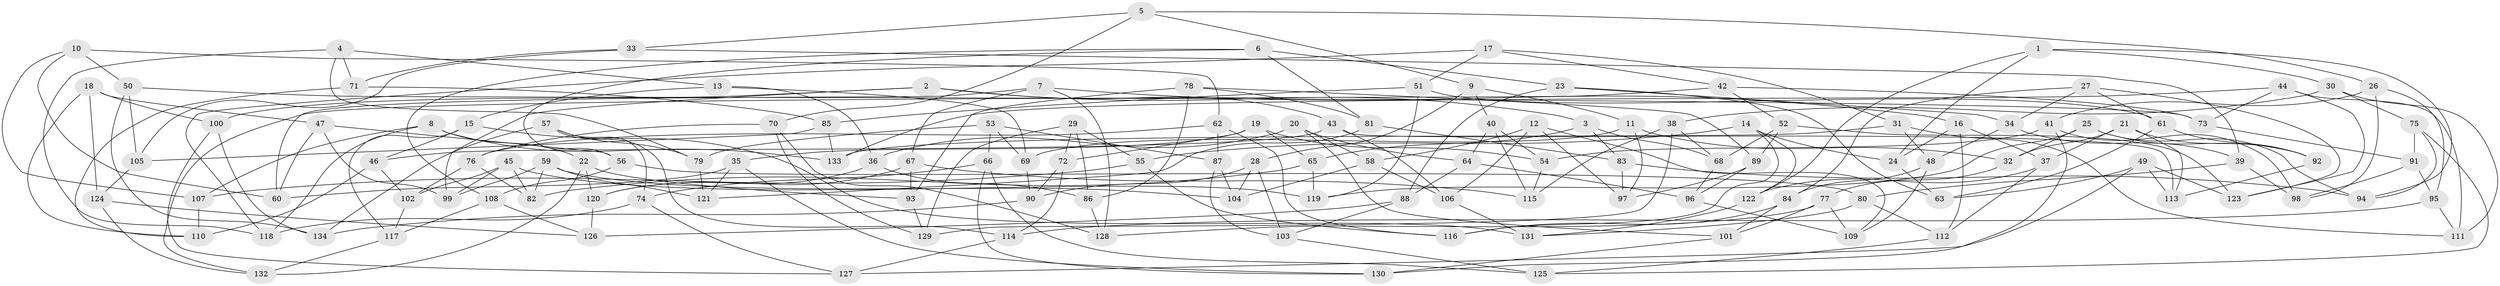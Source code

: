 // coarse degree distribution, {6: 0.07317073170731707, 7: 0.1951219512195122, 9: 0.14634146341463414, 8: 0.12195121951219512, 10: 0.07317073170731707, 5: 0.1951219512195122, 4: 0.0975609756097561, 11: 0.024390243902439025, 3: 0.07317073170731707}
// Generated by graph-tools (version 1.1) at 2025/54/03/04/25 22:54:00]
// undirected, 134 vertices, 268 edges
graph export_dot {
  node [color=gray90,style=filled];
  1;
  2;
  3;
  4;
  5;
  6;
  7;
  8;
  9;
  10;
  11;
  12;
  13;
  14;
  15;
  16;
  17;
  18;
  19;
  20;
  21;
  22;
  23;
  24;
  25;
  26;
  27;
  28;
  29;
  30;
  31;
  32;
  33;
  34;
  35;
  36;
  37;
  38;
  39;
  40;
  41;
  42;
  43;
  44;
  45;
  46;
  47;
  48;
  49;
  50;
  51;
  52;
  53;
  54;
  55;
  56;
  57;
  58;
  59;
  60;
  61;
  62;
  63;
  64;
  65;
  66;
  67;
  68;
  69;
  70;
  71;
  72;
  73;
  74;
  75;
  76;
  77;
  78;
  79;
  80;
  81;
  82;
  83;
  84;
  85;
  86;
  87;
  88;
  89;
  90;
  91;
  92;
  93;
  94;
  95;
  96;
  97;
  98;
  99;
  100;
  101;
  102;
  103;
  104;
  105;
  106;
  107;
  108;
  109;
  110;
  111;
  112;
  113;
  114;
  115;
  116;
  117;
  118;
  119;
  120;
  121;
  122;
  123;
  124;
  125;
  126;
  127;
  128;
  129;
  130;
  131;
  132;
  133;
  134;
  1 -- 94;
  1 -- 24;
  1 -- 30;
  1 -- 122;
  2 -- 43;
  2 -- 3;
  2 -- 100;
  2 -- 99;
  3 -- 68;
  3 -- 65;
  3 -- 83;
  4 -- 118;
  4 -- 71;
  4 -- 79;
  4 -- 13;
  5 -- 26;
  5 -- 70;
  5 -- 9;
  5 -- 33;
  6 -- 108;
  6 -- 23;
  6 -- 56;
  6 -- 81;
  7 -- 16;
  7 -- 67;
  7 -- 60;
  7 -- 128;
  8 -- 107;
  8 -- 22;
  8 -- 118;
  8 -- 133;
  9 -- 28;
  9 -- 40;
  9 -- 11;
  10 -- 50;
  10 -- 62;
  10 -- 107;
  10 -- 60;
  11 -- 97;
  11 -- 69;
  11 -- 32;
  12 -- 97;
  12 -- 58;
  12 -- 106;
  12 -- 109;
  13 -- 15;
  13 -- 69;
  13 -- 36;
  14 -- 122;
  14 -- 116;
  14 -- 55;
  14 -- 24;
  15 -- 117;
  15 -- 131;
  15 -- 46;
  16 -- 24;
  16 -- 112;
  16 -- 37;
  17 -- 118;
  17 -- 42;
  17 -- 51;
  17 -- 31;
  18 -- 100;
  18 -- 47;
  18 -- 110;
  18 -- 124;
  19 -- 72;
  19 -- 65;
  19 -- 54;
  19 -- 35;
  20 -- 101;
  20 -- 36;
  20 -- 58;
  20 -- 64;
  21 -- 113;
  21 -- 32;
  21 -- 92;
  21 -- 37;
  22 -- 132;
  22 -- 120;
  22 -- 93;
  23 -- 34;
  23 -- 63;
  23 -- 88;
  24 -- 63;
  25 -- 94;
  25 -- 119;
  25 -- 32;
  25 -- 92;
  26 -- 41;
  26 -- 98;
  26 -- 95;
  27 -- 123;
  27 -- 84;
  27 -- 61;
  27 -- 34;
  28 -- 103;
  28 -- 104;
  28 -- 90;
  29 -- 86;
  29 -- 55;
  29 -- 72;
  29 -- 129;
  30 -- 75;
  30 -- 111;
  30 -- 38;
  31 -- 111;
  31 -- 48;
  31 -- 133;
  32 -- 77;
  33 -- 39;
  33 -- 71;
  33 -- 105;
  34 -- 48;
  34 -- 39;
  35 -- 130;
  35 -- 60;
  35 -- 121;
  36 -- 86;
  36 -- 120;
  37 -- 112;
  37 -- 122;
  38 -- 68;
  38 -- 129;
  38 -- 115;
  39 -- 80;
  39 -- 98;
  40 -- 115;
  40 -- 64;
  40 -- 54;
  41 -- 54;
  41 -- 130;
  41 -- 98;
  42 -- 52;
  42 -- 73;
  42 -- 132;
  43 -- 46;
  43 -- 113;
  43 -- 106;
  44 -- 73;
  44 -- 111;
  44 -- 123;
  44 -- 133;
  45 -- 119;
  45 -- 99;
  45 -- 102;
  45 -- 82;
  46 -- 110;
  46 -- 102;
  47 -- 56;
  47 -- 99;
  47 -- 60;
  48 -- 109;
  48 -- 84;
  49 -- 123;
  49 -- 127;
  49 -- 63;
  49 -- 113;
  50 -- 73;
  50 -- 105;
  50 -- 134;
  51 -- 119;
  51 -- 85;
  51 -- 61;
  52 -- 123;
  52 -- 68;
  52 -- 89;
  53 -- 69;
  53 -- 87;
  53 -- 79;
  53 -- 66;
  54 -- 115;
  55 -- 116;
  55 -- 107;
  56 -- 80;
  56 -- 108;
  57 -- 79;
  57 -- 74;
  57 -- 134;
  57 -- 114;
  58 -- 106;
  58 -- 104;
  59 -- 104;
  59 -- 121;
  59 -- 99;
  59 -- 82;
  61 -- 63;
  61 -- 92;
  62 -- 87;
  62 -- 76;
  62 -- 116;
  64 -- 96;
  64 -- 88;
  65 -- 82;
  65 -- 119;
  66 -- 125;
  66 -- 130;
  66 -- 74;
  67 -- 120;
  67 -- 93;
  67 -- 115;
  68 -- 96;
  69 -- 90;
  70 -- 129;
  70 -- 128;
  70 -- 76;
  71 -- 110;
  71 -- 85;
  72 -- 90;
  72 -- 114;
  73 -- 91;
  74 -- 127;
  74 -- 118;
  75 -- 125;
  75 -- 91;
  75 -- 94;
  76 -- 102;
  76 -- 82;
  77 -- 109;
  77 -- 128;
  77 -- 101;
  78 -- 93;
  78 -- 86;
  78 -- 81;
  78 -- 89;
  79 -- 121;
  80 -- 112;
  80 -- 131;
  81 -- 83;
  81 -- 121;
  83 -- 94;
  83 -- 97;
  84 -- 101;
  84 -- 116;
  85 -- 105;
  85 -- 133;
  86 -- 128;
  87 -- 103;
  87 -- 104;
  88 -- 103;
  88 -- 126;
  89 -- 97;
  89 -- 96;
  90 -- 134;
  91 -- 98;
  91 -- 95;
  92 -- 113;
  93 -- 129;
  95 -- 114;
  95 -- 111;
  96 -- 109;
  100 -- 127;
  100 -- 134;
  101 -- 130;
  102 -- 117;
  103 -- 125;
  105 -- 124;
  106 -- 131;
  107 -- 110;
  108 -- 126;
  108 -- 117;
  112 -- 125;
  114 -- 127;
  117 -- 132;
  120 -- 126;
  122 -- 131;
  124 -- 126;
  124 -- 132;
}

